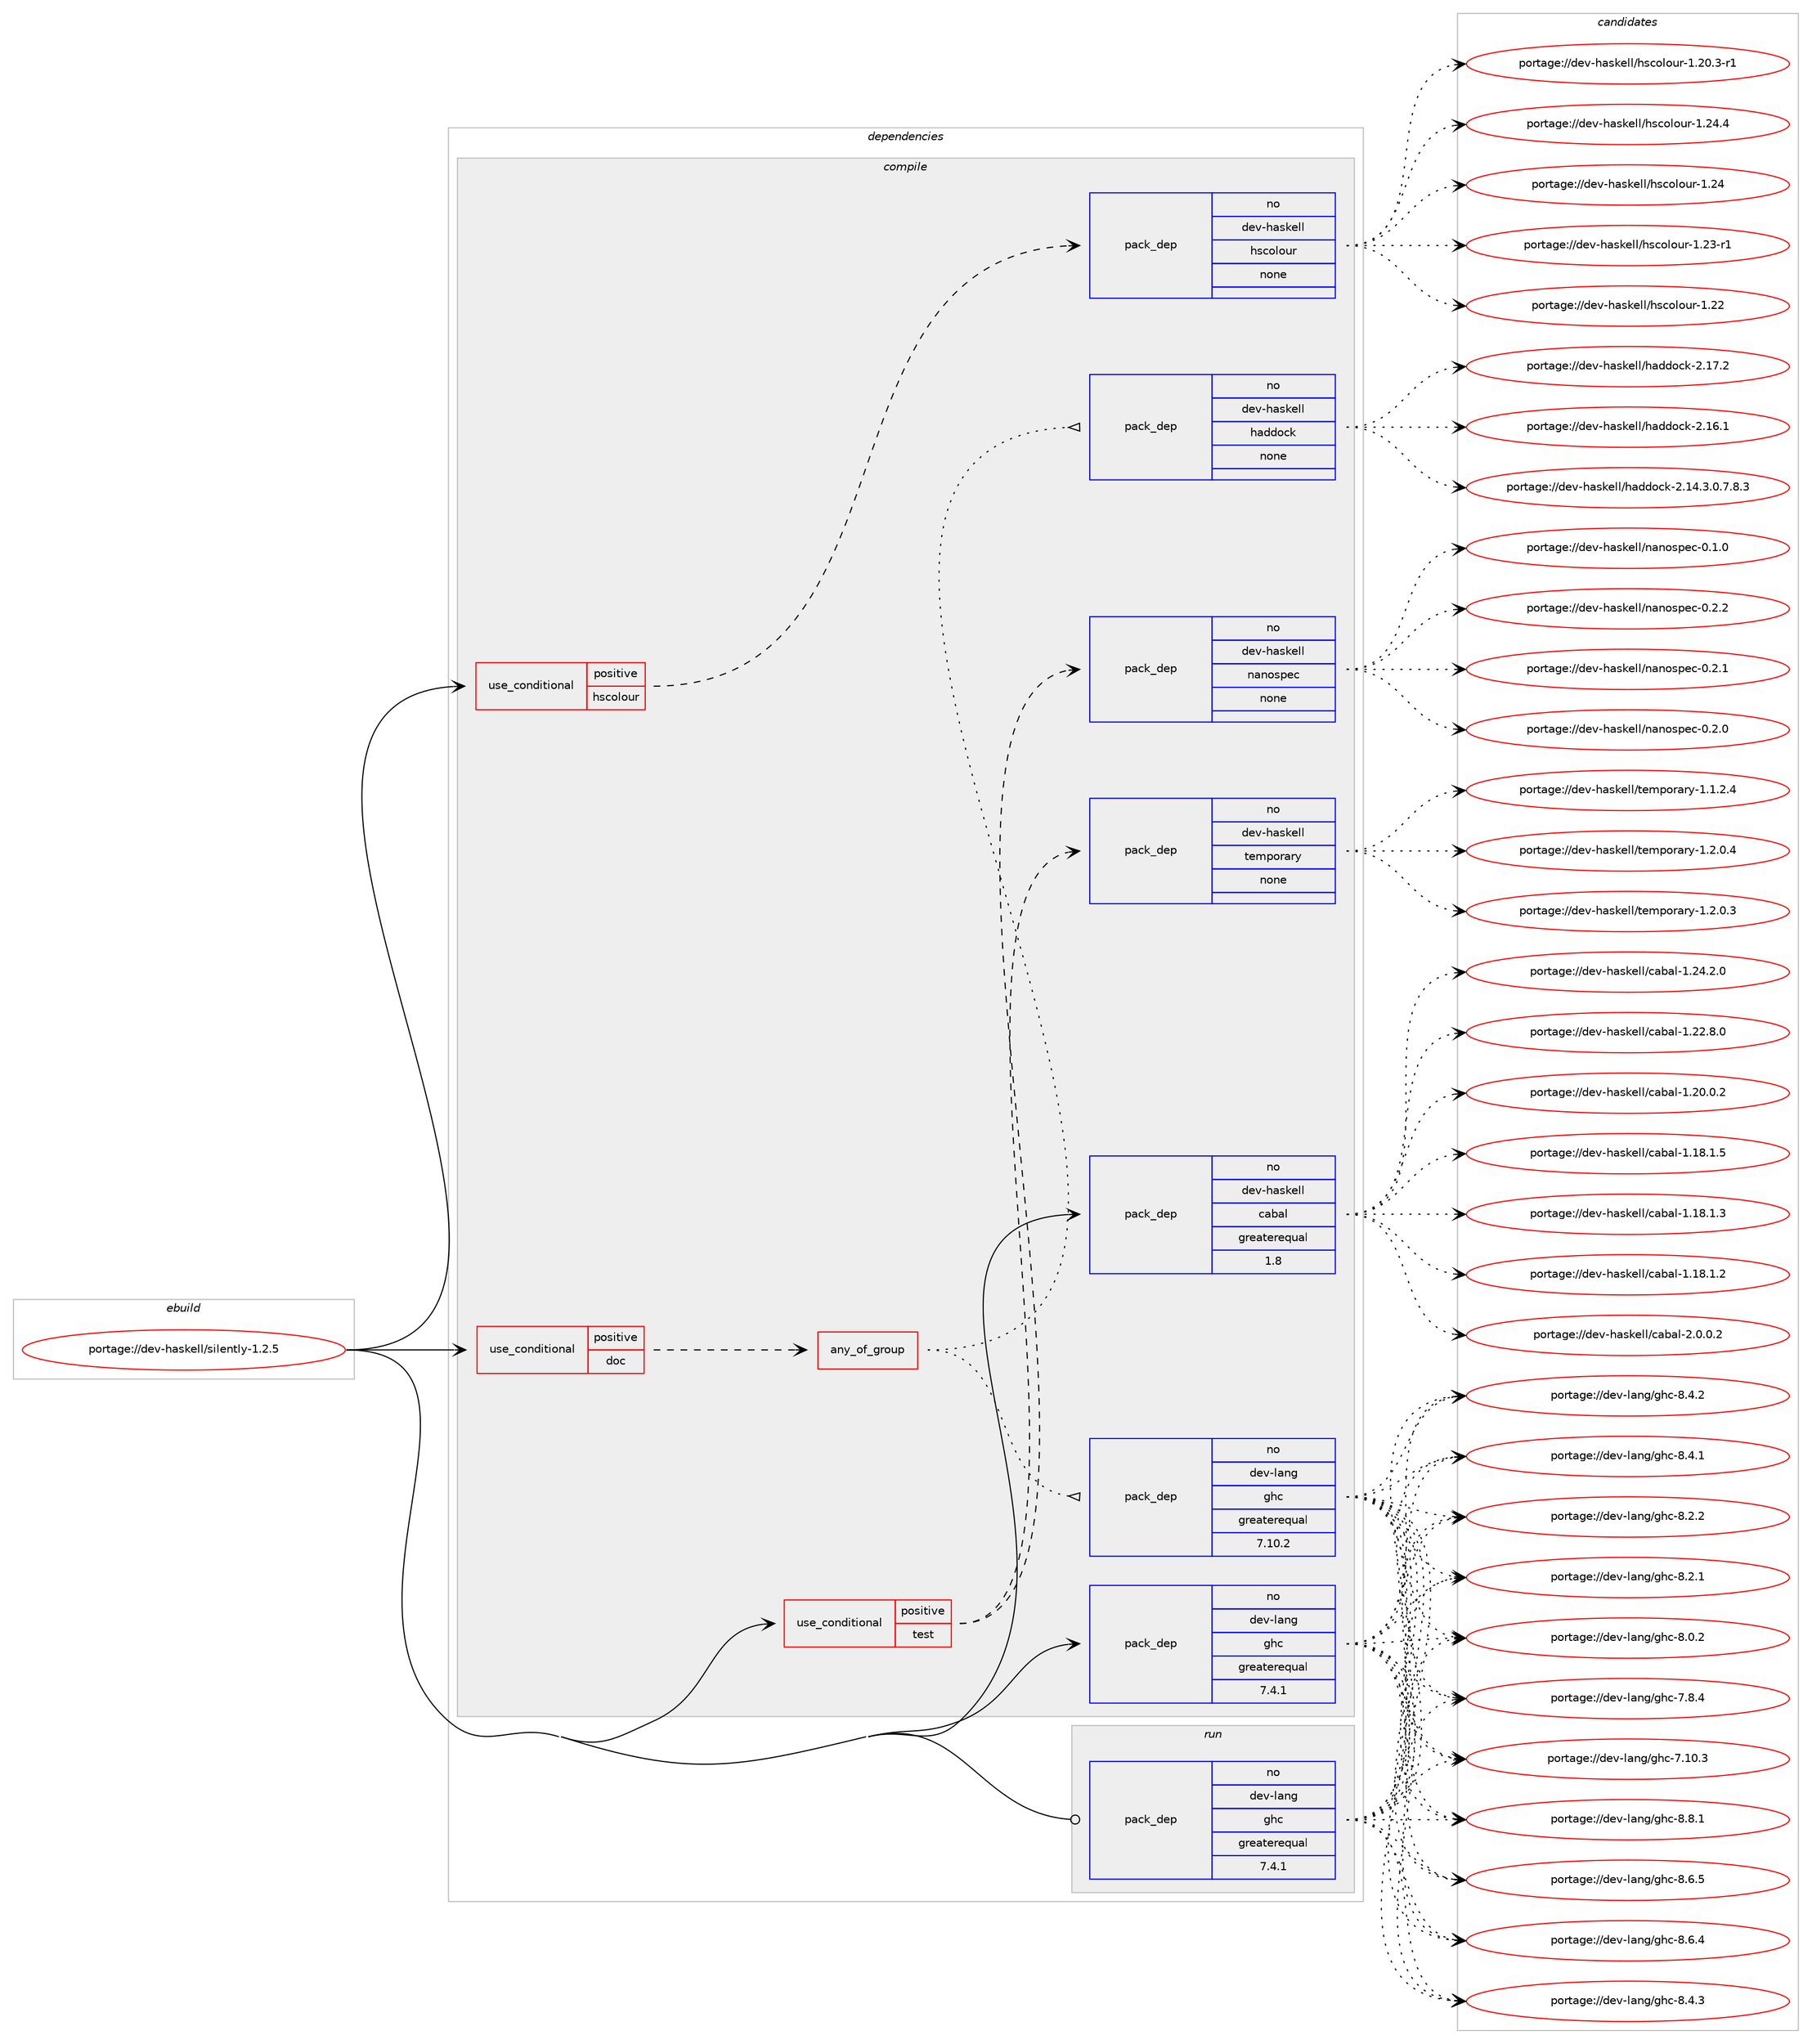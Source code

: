 digraph prolog {

# *************
# Graph options
# *************

newrank=true;
concentrate=true;
compound=true;
graph [rankdir=LR,fontname=Helvetica,fontsize=10,ranksep=1.5];#, ranksep=2.5, nodesep=0.2];
edge  [arrowhead=vee];
node  [fontname=Helvetica,fontsize=10];

# **********
# The ebuild
# **********

subgraph cluster_leftcol {
color=gray;
rank=same;
label=<<i>ebuild</i>>;
id [label="portage://dev-haskell/silently-1.2.5", color=red, width=4, href="../dev-haskell/silently-1.2.5.svg"];
}

# ****************
# The dependencies
# ****************

subgraph cluster_midcol {
color=gray;
label=<<i>dependencies</i>>;
subgraph cluster_compile {
fillcolor="#eeeeee";
style=filled;
label=<<i>compile</i>>;
subgraph cond131764 {
dependency545098 [label=<<TABLE BORDER="0" CELLBORDER="1" CELLSPACING="0" CELLPADDING="4"><TR><TD ROWSPAN="3" CELLPADDING="10">use_conditional</TD></TR><TR><TD>positive</TD></TR><TR><TD>doc</TD></TR></TABLE>>, shape=none, color=red];
subgraph any5760 {
dependency545099 [label=<<TABLE BORDER="0" CELLBORDER="1" CELLSPACING="0" CELLPADDING="4"><TR><TD CELLPADDING="10">any_of_group</TD></TR></TABLE>>, shape=none, color=red];subgraph pack407337 {
dependency545100 [label=<<TABLE BORDER="0" CELLBORDER="1" CELLSPACING="0" CELLPADDING="4" WIDTH="220"><TR><TD ROWSPAN="6" CELLPADDING="30">pack_dep</TD></TR><TR><TD WIDTH="110">no</TD></TR><TR><TD>dev-haskell</TD></TR><TR><TD>haddock</TD></TR><TR><TD>none</TD></TR><TR><TD></TD></TR></TABLE>>, shape=none, color=blue];
}
dependency545099:e -> dependency545100:w [weight=20,style="dotted",arrowhead="oinv"];
subgraph pack407338 {
dependency545101 [label=<<TABLE BORDER="0" CELLBORDER="1" CELLSPACING="0" CELLPADDING="4" WIDTH="220"><TR><TD ROWSPAN="6" CELLPADDING="30">pack_dep</TD></TR><TR><TD WIDTH="110">no</TD></TR><TR><TD>dev-lang</TD></TR><TR><TD>ghc</TD></TR><TR><TD>greaterequal</TD></TR><TR><TD>7.10.2</TD></TR></TABLE>>, shape=none, color=blue];
}
dependency545099:e -> dependency545101:w [weight=20,style="dotted",arrowhead="oinv"];
}
dependency545098:e -> dependency545099:w [weight=20,style="dashed",arrowhead="vee"];
}
id:e -> dependency545098:w [weight=20,style="solid",arrowhead="vee"];
subgraph cond131765 {
dependency545102 [label=<<TABLE BORDER="0" CELLBORDER="1" CELLSPACING="0" CELLPADDING="4"><TR><TD ROWSPAN="3" CELLPADDING="10">use_conditional</TD></TR><TR><TD>positive</TD></TR><TR><TD>hscolour</TD></TR></TABLE>>, shape=none, color=red];
subgraph pack407339 {
dependency545103 [label=<<TABLE BORDER="0" CELLBORDER="1" CELLSPACING="0" CELLPADDING="4" WIDTH="220"><TR><TD ROWSPAN="6" CELLPADDING="30">pack_dep</TD></TR><TR><TD WIDTH="110">no</TD></TR><TR><TD>dev-haskell</TD></TR><TR><TD>hscolour</TD></TR><TR><TD>none</TD></TR><TR><TD></TD></TR></TABLE>>, shape=none, color=blue];
}
dependency545102:e -> dependency545103:w [weight=20,style="dashed",arrowhead="vee"];
}
id:e -> dependency545102:w [weight=20,style="solid",arrowhead="vee"];
subgraph cond131766 {
dependency545104 [label=<<TABLE BORDER="0" CELLBORDER="1" CELLSPACING="0" CELLPADDING="4"><TR><TD ROWSPAN="3" CELLPADDING="10">use_conditional</TD></TR><TR><TD>positive</TD></TR><TR><TD>test</TD></TR></TABLE>>, shape=none, color=red];
subgraph pack407340 {
dependency545105 [label=<<TABLE BORDER="0" CELLBORDER="1" CELLSPACING="0" CELLPADDING="4" WIDTH="220"><TR><TD ROWSPAN="6" CELLPADDING="30">pack_dep</TD></TR><TR><TD WIDTH="110">no</TD></TR><TR><TD>dev-haskell</TD></TR><TR><TD>nanospec</TD></TR><TR><TD>none</TD></TR><TR><TD></TD></TR></TABLE>>, shape=none, color=blue];
}
dependency545104:e -> dependency545105:w [weight=20,style="dashed",arrowhead="vee"];
subgraph pack407341 {
dependency545106 [label=<<TABLE BORDER="0" CELLBORDER="1" CELLSPACING="0" CELLPADDING="4" WIDTH="220"><TR><TD ROWSPAN="6" CELLPADDING="30">pack_dep</TD></TR><TR><TD WIDTH="110">no</TD></TR><TR><TD>dev-haskell</TD></TR><TR><TD>temporary</TD></TR><TR><TD>none</TD></TR><TR><TD></TD></TR></TABLE>>, shape=none, color=blue];
}
dependency545104:e -> dependency545106:w [weight=20,style="dashed",arrowhead="vee"];
}
id:e -> dependency545104:w [weight=20,style="solid",arrowhead="vee"];
subgraph pack407342 {
dependency545107 [label=<<TABLE BORDER="0" CELLBORDER="1" CELLSPACING="0" CELLPADDING="4" WIDTH="220"><TR><TD ROWSPAN="6" CELLPADDING="30">pack_dep</TD></TR><TR><TD WIDTH="110">no</TD></TR><TR><TD>dev-haskell</TD></TR><TR><TD>cabal</TD></TR><TR><TD>greaterequal</TD></TR><TR><TD>1.8</TD></TR></TABLE>>, shape=none, color=blue];
}
id:e -> dependency545107:w [weight=20,style="solid",arrowhead="vee"];
subgraph pack407343 {
dependency545108 [label=<<TABLE BORDER="0" CELLBORDER="1" CELLSPACING="0" CELLPADDING="4" WIDTH="220"><TR><TD ROWSPAN="6" CELLPADDING="30">pack_dep</TD></TR><TR><TD WIDTH="110">no</TD></TR><TR><TD>dev-lang</TD></TR><TR><TD>ghc</TD></TR><TR><TD>greaterequal</TD></TR><TR><TD>7.4.1</TD></TR></TABLE>>, shape=none, color=blue];
}
id:e -> dependency545108:w [weight=20,style="solid",arrowhead="vee"];
}
subgraph cluster_compileandrun {
fillcolor="#eeeeee";
style=filled;
label=<<i>compile and run</i>>;
}
subgraph cluster_run {
fillcolor="#eeeeee";
style=filled;
label=<<i>run</i>>;
subgraph pack407344 {
dependency545109 [label=<<TABLE BORDER="0" CELLBORDER="1" CELLSPACING="0" CELLPADDING="4" WIDTH="220"><TR><TD ROWSPAN="6" CELLPADDING="30">pack_dep</TD></TR><TR><TD WIDTH="110">no</TD></TR><TR><TD>dev-lang</TD></TR><TR><TD>ghc</TD></TR><TR><TD>greaterequal</TD></TR><TR><TD>7.4.1</TD></TR></TABLE>>, shape=none, color=blue];
}
id:e -> dependency545109:w [weight=20,style="solid",arrowhead="odot"];
}
}

# **************
# The candidates
# **************

subgraph cluster_choices {
rank=same;
color=gray;
label=<<i>candidates</i>>;

subgraph choice407337 {
color=black;
nodesep=1;
choice100101118451049711510710110810847104971001001119910745504649554650 [label="portage://dev-haskell/haddock-2.17.2", color=red, width=4,href="../dev-haskell/haddock-2.17.2.svg"];
choice100101118451049711510710110810847104971001001119910745504649544649 [label="portage://dev-haskell/haddock-2.16.1", color=red, width=4,href="../dev-haskell/haddock-2.16.1.svg"];
choice1001011184510497115107101108108471049710010011199107455046495246514648465546564651 [label="portage://dev-haskell/haddock-2.14.3.0.7.8.3", color=red, width=4,href="../dev-haskell/haddock-2.14.3.0.7.8.3.svg"];
dependency545100:e -> choice100101118451049711510710110810847104971001001119910745504649554650:w [style=dotted,weight="100"];
dependency545100:e -> choice100101118451049711510710110810847104971001001119910745504649544649:w [style=dotted,weight="100"];
dependency545100:e -> choice1001011184510497115107101108108471049710010011199107455046495246514648465546564651:w [style=dotted,weight="100"];
}
subgraph choice407338 {
color=black;
nodesep=1;
choice10010111845108971101034710310499455646564649 [label="portage://dev-lang/ghc-8.8.1", color=red, width=4,href="../dev-lang/ghc-8.8.1.svg"];
choice10010111845108971101034710310499455646544653 [label="portage://dev-lang/ghc-8.6.5", color=red, width=4,href="../dev-lang/ghc-8.6.5.svg"];
choice10010111845108971101034710310499455646544652 [label="portage://dev-lang/ghc-8.6.4", color=red, width=4,href="../dev-lang/ghc-8.6.4.svg"];
choice10010111845108971101034710310499455646524651 [label="portage://dev-lang/ghc-8.4.3", color=red, width=4,href="../dev-lang/ghc-8.4.3.svg"];
choice10010111845108971101034710310499455646524650 [label="portage://dev-lang/ghc-8.4.2", color=red, width=4,href="../dev-lang/ghc-8.4.2.svg"];
choice10010111845108971101034710310499455646524649 [label="portage://dev-lang/ghc-8.4.1", color=red, width=4,href="../dev-lang/ghc-8.4.1.svg"];
choice10010111845108971101034710310499455646504650 [label="portage://dev-lang/ghc-8.2.2", color=red, width=4,href="../dev-lang/ghc-8.2.2.svg"];
choice10010111845108971101034710310499455646504649 [label="portage://dev-lang/ghc-8.2.1", color=red, width=4,href="../dev-lang/ghc-8.2.1.svg"];
choice10010111845108971101034710310499455646484650 [label="portage://dev-lang/ghc-8.0.2", color=red, width=4,href="../dev-lang/ghc-8.0.2.svg"];
choice10010111845108971101034710310499455546564652 [label="portage://dev-lang/ghc-7.8.4", color=red, width=4,href="../dev-lang/ghc-7.8.4.svg"];
choice1001011184510897110103471031049945554649484651 [label="portage://dev-lang/ghc-7.10.3", color=red, width=4,href="../dev-lang/ghc-7.10.3.svg"];
dependency545101:e -> choice10010111845108971101034710310499455646564649:w [style=dotted,weight="100"];
dependency545101:e -> choice10010111845108971101034710310499455646544653:w [style=dotted,weight="100"];
dependency545101:e -> choice10010111845108971101034710310499455646544652:w [style=dotted,weight="100"];
dependency545101:e -> choice10010111845108971101034710310499455646524651:w [style=dotted,weight="100"];
dependency545101:e -> choice10010111845108971101034710310499455646524650:w [style=dotted,weight="100"];
dependency545101:e -> choice10010111845108971101034710310499455646524649:w [style=dotted,weight="100"];
dependency545101:e -> choice10010111845108971101034710310499455646504650:w [style=dotted,weight="100"];
dependency545101:e -> choice10010111845108971101034710310499455646504649:w [style=dotted,weight="100"];
dependency545101:e -> choice10010111845108971101034710310499455646484650:w [style=dotted,weight="100"];
dependency545101:e -> choice10010111845108971101034710310499455546564652:w [style=dotted,weight="100"];
dependency545101:e -> choice1001011184510897110103471031049945554649484651:w [style=dotted,weight="100"];
}
subgraph choice407339 {
color=black;
nodesep=1;
choice1001011184510497115107101108108471041159911110811111711445494650524652 [label="portage://dev-haskell/hscolour-1.24.4", color=red, width=4,href="../dev-haskell/hscolour-1.24.4.svg"];
choice100101118451049711510710110810847104115991111081111171144549465052 [label="portage://dev-haskell/hscolour-1.24", color=red, width=4,href="../dev-haskell/hscolour-1.24.svg"];
choice1001011184510497115107101108108471041159911110811111711445494650514511449 [label="portage://dev-haskell/hscolour-1.23-r1", color=red, width=4,href="../dev-haskell/hscolour-1.23-r1.svg"];
choice100101118451049711510710110810847104115991111081111171144549465050 [label="portage://dev-haskell/hscolour-1.22", color=red, width=4,href="../dev-haskell/hscolour-1.22.svg"];
choice10010111845104971151071011081084710411599111108111117114454946504846514511449 [label="portage://dev-haskell/hscolour-1.20.3-r1", color=red, width=4,href="../dev-haskell/hscolour-1.20.3-r1.svg"];
dependency545103:e -> choice1001011184510497115107101108108471041159911110811111711445494650524652:w [style=dotted,weight="100"];
dependency545103:e -> choice100101118451049711510710110810847104115991111081111171144549465052:w [style=dotted,weight="100"];
dependency545103:e -> choice1001011184510497115107101108108471041159911110811111711445494650514511449:w [style=dotted,weight="100"];
dependency545103:e -> choice100101118451049711510710110810847104115991111081111171144549465050:w [style=dotted,weight="100"];
dependency545103:e -> choice10010111845104971151071011081084710411599111108111117114454946504846514511449:w [style=dotted,weight="100"];
}
subgraph choice407340 {
color=black;
nodesep=1;
choice1001011184510497115107101108108471109711011111511210199454846504650 [label="portage://dev-haskell/nanospec-0.2.2", color=red, width=4,href="../dev-haskell/nanospec-0.2.2.svg"];
choice1001011184510497115107101108108471109711011111511210199454846504649 [label="portage://dev-haskell/nanospec-0.2.1", color=red, width=4,href="../dev-haskell/nanospec-0.2.1.svg"];
choice1001011184510497115107101108108471109711011111511210199454846504648 [label="portage://dev-haskell/nanospec-0.2.0", color=red, width=4,href="../dev-haskell/nanospec-0.2.0.svg"];
choice1001011184510497115107101108108471109711011111511210199454846494648 [label="portage://dev-haskell/nanospec-0.1.0", color=red, width=4,href="../dev-haskell/nanospec-0.1.0.svg"];
dependency545105:e -> choice1001011184510497115107101108108471109711011111511210199454846504650:w [style=dotted,weight="100"];
dependency545105:e -> choice1001011184510497115107101108108471109711011111511210199454846504649:w [style=dotted,weight="100"];
dependency545105:e -> choice1001011184510497115107101108108471109711011111511210199454846504648:w [style=dotted,weight="100"];
dependency545105:e -> choice1001011184510497115107101108108471109711011111511210199454846494648:w [style=dotted,weight="100"];
}
subgraph choice407341 {
color=black;
nodesep=1;
choice100101118451049711510710110810847116101109112111114971141214549465046484652 [label="portage://dev-haskell/temporary-1.2.0.4", color=red, width=4,href="../dev-haskell/temporary-1.2.0.4.svg"];
choice100101118451049711510710110810847116101109112111114971141214549465046484651 [label="portage://dev-haskell/temporary-1.2.0.3", color=red, width=4,href="../dev-haskell/temporary-1.2.0.3.svg"];
choice100101118451049711510710110810847116101109112111114971141214549464946504652 [label="portage://dev-haskell/temporary-1.1.2.4", color=red, width=4,href="../dev-haskell/temporary-1.1.2.4.svg"];
dependency545106:e -> choice100101118451049711510710110810847116101109112111114971141214549465046484652:w [style=dotted,weight="100"];
dependency545106:e -> choice100101118451049711510710110810847116101109112111114971141214549465046484651:w [style=dotted,weight="100"];
dependency545106:e -> choice100101118451049711510710110810847116101109112111114971141214549464946504652:w [style=dotted,weight="100"];
}
subgraph choice407342 {
color=black;
nodesep=1;
choice100101118451049711510710110810847999798971084550464846484650 [label="portage://dev-haskell/cabal-2.0.0.2", color=red, width=4,href="../dev-haskell/cabal-2.0.0.2.svg"];
choice10010111845104971151071011081084799979897108454946505246504648 [label="portage://dev-haskell/cabal-1.24.2.0", color=red, width=4,href="../dev-haskell/cabal-1.24.2.0.svg"];
choice10010111845104971151071011081084799979897108454946505046564648 [label="portage://dev-haskell/cabal-1.22.8.0", color=red, width=4,href="../dev-haskell/cabal-1.22.8.0.svg"];
choice10010111845104971151071011081084799979897108454946504846484650 [label="portage://dev-haskell/cabal-1.20.0.2", color=red, width=4,href="../dev-haskell/cabal-1.20.0.2.svg"];
choice10010111845104971151071011081084799979897108454946495646494653 [label="portage://dev-haskell/cabal-1.18.1.5", color=red, width=4,href="../dev-haskell/cabal-1.18.1.5.svg"];
choice10010111845104971151071011081084799979897108454946495646494651 [label="portage://dev-haskell/cabal-1.18.1.3", color=red, width=4,href="../dev-haskell/cabal-1.18.1.3.svg"];
choice10010111845104971151071011081084799979897108454946495646494650 [label="portage://dev-haskell/cabal-1.18.1.2", color=red, width=4,href="../dev-haskell/cabal-1.18.1.2.svg"];
dependency545107:e -> choice100101118451049711510710110810847999798971084550464846484650:w [style=dotted,weight="100"];
dependency545107:e -> choice10010111845104971151071011081084799979897108454946505246504648:w [style=dotted,weight="100"];
dependency545107:e -> choice10010111845104971151071011081084799979897108454946505046564648:w [style=dotted,weight="100"];
dependency545107:e -> choice10010111845104971151071011081084799979897108454946504846484650:w [style=dotted,weight="100"];
dependency545107:e -> choice10010111845104971151071011081084799979897108454946495646494653:w [style=dotted,weight="100"];
dependency545107:e -> choice10010111845104971151071011081084799979897108454946495646494651:w [style=dotted,weight="100"];
dependency545107:e -> choice10010111845104971151071011081084799979897108454946495646494650:w [style=dotted,weight="100"];
}
subgraph choice407343 {
color=black;
nodesep=1;
choice10010111845108971101034710310499455646564649 [label="portage://dev-lang/ghc-8.8.1", color=red, width=4,href="../dev-lang/ghc-8.8.1.svg"];
choice10010111845108971101034710310499455646544653 [label="portage://dev-lang/ghc-8.6.5", color=red, width=4,href="../dev-lang/ghc-8.6.5.svg"];
choice10010111845108971101034710310499455646544652 [label="portage://dev-lang/ghc-8.6.4", color=red, width=4,href="../dev-lang/ghc-8.6.4.svg"];
choice10010111845108971101034710310499455646524651 [label="portage://dev-lang/ghc-8.4.3", color=red, width=4,href="../dev-lang/ghc-8.4.3.svg"];
choice10010111845108971101034710310499455646524650 [label="portage://dev-lang/ghc-8.4.2", color=red, width=4,href="../dev-lang/ghc-8.4.2.svg"];
choice10010111845108971101034710310499455646524649 [label="portage://dev-lang/ghc-8.4.1", color=red, width=4,href="../dev-lang/ghc-8.4.1.svg"];
choice10010111845108971101034710310499455646504650 [label="portage://dev-lang/ghc-8.2.2", color=red, width=4,href="../dev-lang/ghc-8.2.2.svg"];
choice10010111845108971101034710310499455646504649 [label="portage://dev-lang/ghc-8.2.1", color=red, width=4,href="../dev-lang/ghc-8.2.1.svg"];
choice10010111845108971101034710310499455646484650 [label="portage://dev-lang/ghc-8.0.2", color=red, width=4,href="../dev-lang/ghc-8.0.2.svg"];
choice10010111845108971101034710310499455546564652 [label="portage://dev-lang/ghc-7.8.4", color=red, width=4,href="../dev-lang/ghc-7.8.4.svg"];
choice1001011184510897110103471031049945554649484651 [label="portage://dev-lang/ghc-7.10.3", color=red, width=4,href="../dev-lang/ghc-7.10.3.svg"];
dependency545108:e -> choice10010111845108971101034710310499455646564649:w [style=dotted,weight="100"];
dependency545108:e -> choice10010111845108971101034710310499455646544653:w [style=dotted,weight="100"];
dependency545108:e -> choice10010111845108971101034710310499455646544652:w [style=dotted,weight="100"];
dependency545108:e -> choice10010111845108971101034710310499455646524651:w [style=dotted,weight="100"];
dependency545108:e -> choice10010111845108971101034710310499455646524650:w [style=dotted,weight="100"];
dependency545108:e -> choice10010111845108971101034710310499455646524649:w [style=dotted,weight="100"];
dependency545108:e -> choice10010111845108971101034710310499455646504650:w [style=dotted,weight="100"];
dependency545108:e -> choice10010111845108971101034710310499455646504649:w [style=dotted,weight="100"];
dependency545108:e -> choice10010111845108971101034710310499455646484650:w [style=dotted,weight="100"];
dependency545108:e -> choice10010111845108971101034710310499455546564652:w [style=dotted,weight="100"];
dependency545108:e -> choice1001011184510897110103471031049945554649484651:w [style=dotted,weight="100"];
}
subgraph choice407344 {
color=black;
nodesep=1;
choice10010111845108971101034710310499455646564649 [label="portage://dev-lang/ghc-8.8.1", color=red, width=4,href="../dev-lang/ghc-8.8.1.svg"];
choice10010111845108971101034710310499455646544653 [label="portage://dev-lang/ghc-8.6.5", color=red, width=4,href="../dev-lang/ghc-8.6.5.svg"];
choice10010111845108971101034710310499455646544652 [label="portage://dev-lang/ghc-8.6.4", color=red, width=4,href="../dev-lang/ghc-8.6.4.svg"];
choice10010111845108971101034710310499455646524651 [label="portage://dev-lang/ghc-8.4.3", color=red, width=4,href="../dev-lang/ghc-8.4.3.svg"];
choice10010111845108971101034710310499455646524650 [label="portage://dev-lang/ghc-8.4.2", color=red, width=4,href="../dev-lang/ghc-8.4.2.svg"];
choice10010111845108971101034710310499455646524649 [label="portage://dev-lang/ghc-8.4.1", color=red, width=4,href="../dev-lang/ghc-8.4.1.svg"];
choice10010111845108971101034710310499455646504650 [label="portage://dev-lang/ghc-8.2.2", color=red, width=4,href="../dev-lang/ghc-8.2.2.svg"];
choice10010111845108971101034710310499455646504649 [label="portage://dev-lang/ghc-8.2.1", color=red, width=4,href="../dev-lang/ghc-8.2.1.svg"];
choice10010111845108971101034710310499455646484650 [label="portage://dev-lang/ghc-8.0.2", color=red, width=4,href="../dev-lang/ghc-8.0.2.svg"];
choice10010111845108971101034710310499455546564652 [label="portage://dev-lang/ghc-7.8.4", color=red, width=4,href="../dev-lang/ghc-7.8.4.svg"];
choice1001011184510897110103471031049945554649484651 [label="portage://dev-lang/ghc-7.10.3", color=red, width=4,href="../dev-lang/ghc-7.10.3.svg"];
dependency545109:e -> choice10010111845108971101034710310499455646564649:w [style=dotted,weight="100"];
dependency545109:e -> choice10010111845108971101034710310499455646544653:w [style=dotted,weight="100"];
dependency545109:e -> choice10010111845108971101034710310499455646544652:w [style=dotted,weight="100"];
dependency545109:e -> choice10010111845108971101034710310499455646524651:w [style=dotted,weight="100"];
dependency545109:e -> choice10010111845108971101034710310499455646524650:w [style=dotted,weight="100"];
dependency545109:e -> choice10010111845108971101034710310499455646524649:w [style=dotted,weight="100"];
dependency545109:e -> choice10010111845108971101034710310499455646504650:w [style=dotted,weight="100"];
dependency545109:e -> choice10010111845108971101034710310499455646504649:w [style=dotted,weight="100"];
dependency545109:e -> choice10010111845108971101034710310499455646484650:w [style=dotted,weight="100"];
dependency545109:e -> choice10010111845108971101034710310499455546564652:w [style=dotted,weight="100"];
dependency545109:e -> choice1001011184510897110103471031049945554649484651:w [style=dotted,weight="100"];
}
}

}
